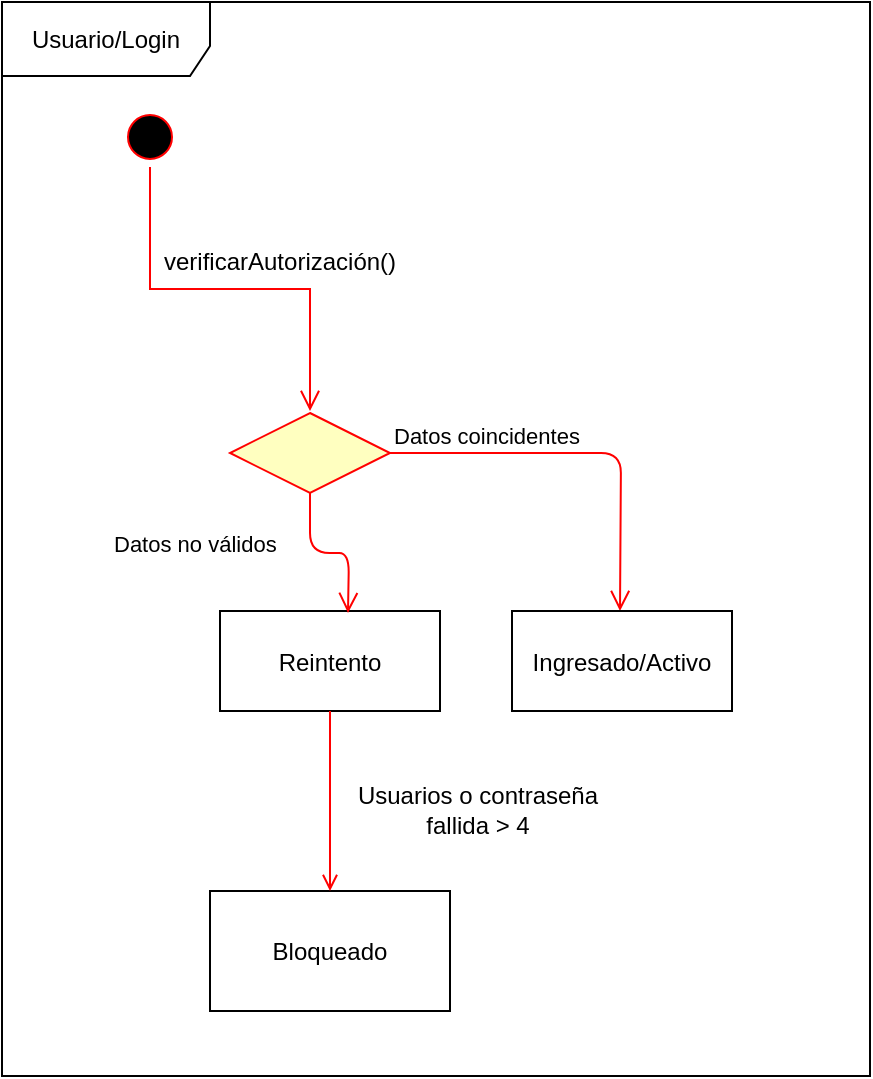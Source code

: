 <mxfile version="10.6.7" type="device"><diagram id="SwO4Xirj0WkLhzlzuMaG" name="Usuario Login"><mxGraphModel dx="840" dy="435" grid="1" gridSize="10" guides="1" tooltips="1" connect="1" arrows="1" fold="1" page="1" pageScale="1" pageWidth="827" pageHeight="1169" math="0" shadow="0"><root><mxCell id="JCme8qGMlbLBAUSeIMd9-0"/><mxCell id="JCme8qGMlbLBAUSeIMd9-1" parent="JCme8qGMlbLBAUSeIMd9-0"/><mxCell id="JCme8qGMlbLBAUSeIMd9-2" value="Usuario/Login" style="shape=umlFrame;whiteSpace=wrap;html=1;width=104;height=37;" parent="JCme8qGMlbLBAUSeIMd9-1" vertex="1"><mxGeometry x="246" y="213" width="434" height="537" as="geometry"/></mxCell><mxCell id="JCme8qGMlbLBAUSeIMd9-4" value="" style="ellipse;shape=startState;fillColor=#000000;strokeColor=#ff0000;" parent="JCme8qGMlbLBAUSeIMd9-1" vertex="1"><mxGeometry x="305" y="265.5" width="30" height="30" as="geometry"/></mxCell><mxCell id="JCme8qGMlbLBAUSeIMd9-5" value="" style="edgeStyle=elbowEdgeStyle;elbow=vertical;verticalAlign=bottom;endArrow=open;endSize=8;strokeColor=#FF0000;endFill=1;rounded=0;exitX=0.5;exitY=1;exitDx=0;exitDy=0;" parent="JCme8qGMlbLBAUSeIMd9-1" source="JCme8qGMlbLBAUSeIMd9-4" edge="1"><mxGeometry x="155" y="137.5" as="geometry"><mxPoint x="400" y="417.5" as="targetPoint"/><mxPoint x="155" y="179.5" as="sourcePoint"/><Array as="points"><mxPoint x="370" y="356.5"/><mxPoint x="410" y="356.5"/></Array></mxGeometry></mxCell><mxCell id="JCme8qGMlbLBAUSeIMd9-6" value="Reintento" style="" parent="JCme8qGMlbLBAUSeIMd9-1" vertex="1"><mxGeometry x="355" y="517.5" width="110" height="50" as="geometry"/></mxCell><mxCell id="JCme8qGMlbLBAUSeIMd9-8" value="" style="rhombus;whiteSpace=wrap;html=1;fillColor=#ffffc0;strokeColor=#ff0000;" parent="JCme8qGMlbLBAUSeIMd9-1" vertex="1"><mxGeometry x="360" y="418.5" width="80" height="40" as="geometry"/></mxCell><mxCell id="JCme8qGMlbLBAUSeIMd9-9" value="Datos coincidentes" style="edgeStyle=orthogonalEdgeStyle;html=1;align=left;verticalAlign=bottom;endArrow=open;endSize=8;strokeColor=#ff0000;" parent="JCme8qGMlbLBAUSeIMd9-1" source="JCme8qGMlbLBAUSeIMd9-8" edge="1"><mxGeometry x="-1" relative="1" as="geometry"><mxPoint x="555" y="517.5" as="targetPoint"/></mxGeometry></mxCell><mxCell id="JCme8qGMlbLBAUSeIMd9-10" value="Datos no válidos" style="edgeStyle=orthogonalEdgeStyle;html=1;align=left;verticalAlign=top;endArrow=open;endSize=8;strokeColor=#ff0000;" parent="JCme8qGMlbLBAUSeIMd9-1" source="JCme8qGMlbLBAUSeIMd9-8" edge="1"><mxGeometry x="-0.709" y="-100" relative="1" as="geometry"><mxPoint x="419" y="518.5" as="targetPoint"/><mxPoint y="1" as="offset"/></mxGeometry></mxCell><mxCell id="JCme8qGMlbLBAUSeIMd9-11" value="Ingresado/Activo" style="" parent="JCme8qGMlbLBAUSeIMd9-1" vertex="1"><mxGeometry x="501" y="517.5" width="110" height="50" as="geometry"/></mxCell><mxCell id="JCme8qGMlbLBAUSeIMd9-12" value="Bloqueado" style="rounded=0;whiteSpace=wrap;html=1;" parent="JCme8qGMlbLBAUSeIMd9-1" vertex="1"><mxGeometry x="350" y="657.5" width="120" height="60" as="geometry"/></mxCell><mxCell id="JCme8qGMlbLBAUSeIMd9-14" value="Usuarios o contraseña fallida &amp;gt; 4" style="text;html=1;strokeColor=none;fillColor=none;align=center;verticalAlign=middle;whiteSpace=wrap;rounded=0;" parent="JCme8qGMlbLBAUSeIMd9-1" vertex="1"><mxGeometry x="412" y="598" width="144" height="38" as="geometry"/></mxCell><mxCell id="JCme8qGMlbLBAUSeIMd9-15" value="" style="endArrow=open;strokeColor=#FF0000;endFill=1;rounded=0;exitX=0.5;exitY=1;exitDx=0;exitDy=0;" parent="JCme8qGMlbLBAUSeIMd9-1" source="JCme8qGMlbLBAUSeIMd9-6" edge="1"><mxGeometry relative="1" as="geometry"><mxPoint x="410" y="657.5" as="targetPoint"/><Array as="points"><mxPoint x="410" y="637.5"/></Array></mxGeometry></mxCell><mxCell id="JCme8qGMlbLBAUSeIMd9-16" value="verificarAutorización()" style="text;html=1;resizable=0;points=[];autosize=1;align=left;verticalAlign=top;spacingTop=-4;" parent="JCme8qGMlbLBAUSeIMd9-1" vertex="1"><mxGeometry x="325" y="332.5" width="130" height="20" as="geometry"/></mxCell></root></mxGraphModel></diagram><diagram id="-qO179J8rNDLGJTr7ysV" name="Vehiculo"><mxGraphModel dx="840" dy="435" grid="1" gridSize="10" guides="1" tooltips="1" connect="1" arrows="1" fold="1" page="1" pageScale="1" pageWidth="827" pageHeight="1169" math="0" shadow="0"><root><mxCell id="nT3iRUoOB0llIL9nrX3U-0"/><mxCell id="nT3iRUoOB0llIL9nrX3U-1" parent="nT3iRUoOB0llIL9nrX3U-0"/><mxCell id="sVnLfSCZ6MOlC7PK2362-0" value="Vehiculo" style="shape=umlFrame;whiteSpace=wrap;html=1;rounded=1;shadow=0;comic=0;labelBackgroundColor=none;strokeColor=#000000;strokeWidth=1;fillColor=none;fontFamily=Verdana;fontSize=12;fontColor=#000000;align=center;width=100;height=30;" parent="nT3iRUoOB0llIL9nrX3U-1" vertex="1"><mxGeometry x="10" y="28" width="500" height="322" as="geometry"/></mxCell><mxCell id="NmNNYojy9olcRT4SauKU-4" value="" style="ellipse;html=1;shape=startState;fillColor=#000000;strokeColor=#ff0000;" parent="nT3iRUoOB0llIL9nrX3U-1" vertex="1"><mxGeometry x="127.5" y="187.5" width="30" height="30" as="geometry"/></mxCell><mxCell id="NmNNYojy9olcRT4SauKU-5" value="" style="edgeStyle=orthogonalEdgeStyle;html=1;verticalAlign=bottom;endArrow=open;endSize=12;strokeColor=#ff0000;" parent="nT3iRUoOB0llIL9nrX3U-1" source="NmNNYojy9olcRT4SauKU-4" edge="1"><mxGeometry relative="1" as="geometry"><mxPoint x="292.5" y="202" as="targetPoint"/><Array as="points"><mxPoint x="287.5" y="202"/><mxPoint x="292.5" y="202"/></Array></mxGeometry></mxCell><mxCell id="NmNNYojy9olcRT4SauKU-11" value="Eliminado" style="text;html=1;resizable=0;points=[];autosize=1;align=left;verticalAlign=top;spacingTop=-4;" parent="nT3iRUoOB0llIL9nrX3U-1" vertex="1"><mxGeometry x="377.5" y="305" width="70" height="20" as="geometry"/></mxCell><mxCell id="NmNNYojy9olcRT4SauKU-13" value="Activo" style="rounded=0;whiteSpace=wrap;html=1;" parent="nT3iRUoOB0llIL9nrX3U-1" vertex="1"><mxGeometry x="292.5" y="173.5" width="120" height="60" as="geometry"/></mxCell><mxCell id="JBKdOOhRTtq7xzy_4XAo-0" value="" style="ellipse;html=1;shape=endState;fillColor=#000000;strokeColor=#ff0000;" parent="nT3iRUoOB0llIL9nrX3U-1" vertex="1"><mxGeometry x="337.5" y="300" width="30" height="30" as="geometry"/></mxCell><mxCell id="d9FOJuwIO6Z_mN_p8ysG-0" value="Registrado" style="text;html=1;resizable=0;points=[];autosize=1;align=left;verticalAlign=top;spacingTop=-4;" vertex="1" parent="nT3iRUoOB0llIL9nrX3U-1"><mxGeometry x="107.5" y="223.5" width="70" height="20" as="geometry"/></mxCell><mxCell id="d9FOJuwIO6Z_mN_p8ysG-5" value="" style="endArrow=open;html=1;exitX=0.5;exitY=0;exitDx=0;exitDy=0;endFill=0;endSize=12;strokeColor=#FF230A;" edge="1" parent="nT3iRUoOB0llIL9nrX3U-1" source="NmNNYojy9olcRT4SauKU-4"><mxGeometry width="50" height="50" relative="1" as="geometry"><mxPoint x="147.5" y="201" as="sourcePoint"/><mxPoint x="142.5" y="121" as="targetPoint"/></mxGeometry></mxCell><mxCell id="d9FOJuwIO6Z_mN_p8ysG-6" value="" style="ellipse;html=1;shape=endState;fillColor=#000000;strokeColor=#ff0000;" vertex="1" parent="nT3iRUoOB0llIL9nrX3U-1"><mxGeometry x="127.5" y="88" width="30" height="30" as="geometry"/></mxCell><mxCell id="d9FOJuwIO6Z_mN_p8ysG-7" value="Rechazado" style="text;html=1;resizable=0;points=[];autosize=1;align=left;verticalAlign=top;spacingTop=-4;" vertex="1" parent="nT3iRUoOB0llIL9nrX3U-1"><mxGeometry x="107.5" y="61.5" width="80" height="20" as="geometry"/></mxCell><mxCell id="d9FOJuwIO6Z_mN_p8ysG-8" value="Rechazar" style="text;html=1;resizable=0;points=[];autosize=1;align=left;verticalAlign=top;spacingTop=-4;" vertex="1" parent="nT3iRUoOB0llIL9nrX3U-1"><mxGeometry x="72.5" y="153" width="70" height="20" as="geometry"/></mxCell><mxCell id="d9FOJuwIO6Z_mN_p8ysG-9" value="Aprobar" style="text;html=1;resizable=0;points=[];autosize=1;align=left;verticalAlign=top;spacingTop=-4;" vertex="1" parent="nT3iRUoOB0llIL9nrX3U-1"><mxGeometry x="192.5" y="177.5" width="60" height="20" as="geometry"/></mxCell><mxCell id="d9FOJuwIO6Z_mN_p8ysG-10" value="" style="endArrow=none;html=1;exitX=0.5;exitY=0;exitDx=0;exitDy=0;endFill=0;endSize=6;strokeColor=#FF230A;startSize=12;startArrow=open;startFill=0;" edge="1" parent="nT3iRUoOB0llIL9nrX3U-1"><mxGeometry width="50" height="50" relative="1" as="geometry"><mxPoint x="352" y="300" as="sourcePoint"/><mxPoint x="352" y="233" as="targetPoint"/></mxGeometry></mxCell><mxCell id="d9FOJuwIO6Z_mN_p8ysG-11" value="Eliminar" style="text;html=1;resizable=0;points=[];autosize=1;align=left;verticalAlign=top;spacingTop=-4;" vertex="1" parent="nT3iRUoOB0llIL9nrX3U-1"><mxGeometry x="367.5" y="257" width="60" height="20" as="geometry"/></mxCell></root></mxGraphModel></diagram></mxfile>